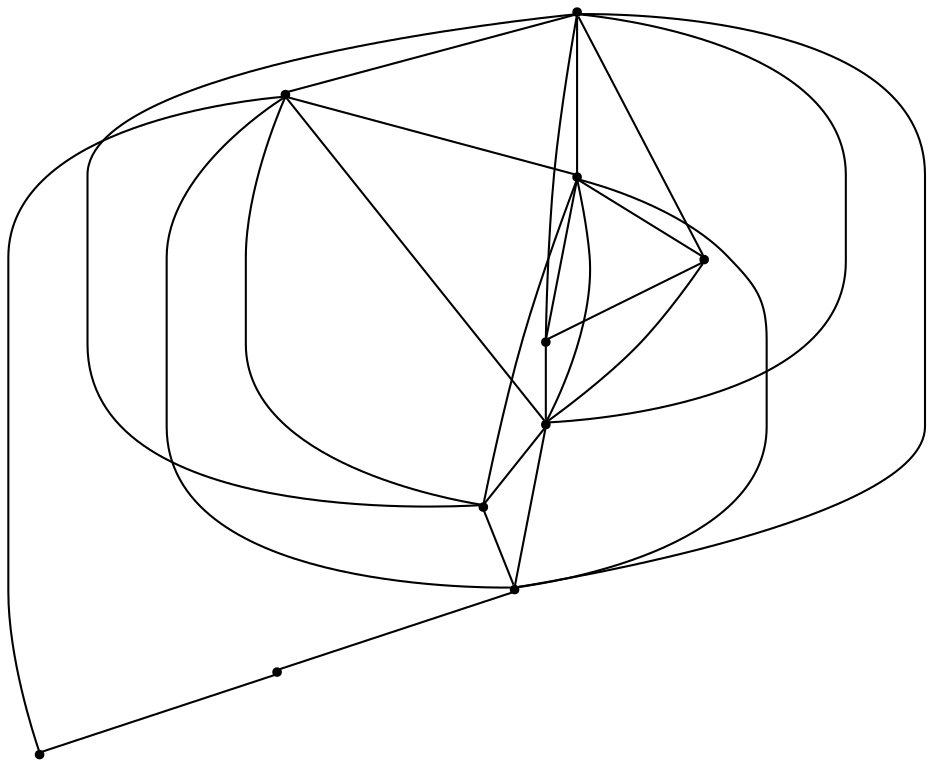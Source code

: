graph {
  node [shape=point,comment="{\"directed\":false,\"doi\":\"10.1007/978-3-319-03841-4_31\",\"figure\":\"10 (1)\"}"]

  v0 [pos="919.7130262943326,793.9589580616993"]
  v1 [pos="672.138705108438,614.1838032818729"]
  v2 [pos="789.0271619411403,614.1838032818728"]
  v3 [pos="883.5911744333547,682.8532327886757"]
  v4 [pos="672.1387051084381,973.7300431651776"]
  v5 [pos="883.5911744333547,905.0606136583747"]
  v6 [pos="789.0271619411403,973.7300431651774"]
  v7 [pos="577.5746926162237,682.8532327886757"]
  v8 [pos="577.5746926162237,905.0606136583747"]
  v9 [pos="541.4570479026524,793.9589580616994"]

  v0 -- v1 [id="-1",pos="919.7130262943326,793.9589580616993 672.138705108438,614.1838032818729 672.138705108438,614.1838032818729 672.138705108438,614.1838032818729"]
  v9 -- v2 [id="-2",pos="541.4570479026524,793.9589580616994 789.0271619411403,614.1838032818728 789.0271619411403,614.1838032818728 789.0271619411403,614.1838032818728"]
  v9 -- v1 [id="-3",pos="541.4570479026524,793.9589580616994 672.138705108438,614.1838032818729 672.138705108438,614.1838032818729 672.138705108438,614.1838032818729"]
  v8 -- v7 [id="-4",pos="577.5746926162237,905.0606136583747 577.5746926162237,682.8532327886757 577.5746926162237,682.8532327886757 577.5746926162237,682.8532327886757"]
  v8 -- v9 [id="-5",pos="577.5746926162237,905.0606136583747 541.4570479026524,793.9589580616994 541.4570479026524,793.9589580616994 541.4570479026524,793.9589580616994"]
  v7 -- v2 [id="-6",pos="577.5746926162237,682.8532327886757 789.0271619411403,614.1838032818728 789.0271619411403,614.1838032818728 789.0271619411403,614.1838032818728"]
  v7 -- v9 [id="-7",pos="577.5746926162237,682.8532327886757 541.4570479026524,793.9589580616994 541.4570479026524,793.9589580616994 541.4570479026524,793.9589580616994"]
  v8 -- v2 [id="-8",pos="577.5746926162237,905.0606136583747 789.0271619411403,614.1838032818728 789.0271619411403,614.1838032818728 789.0271619411403,614.1838032818728"]
  v8 -- v1 [id="-9",pos="577.5746926162237,905.0606136583747 672.138705108438,614.1838032818729 672.138705108438,614.1838032818729 672.138705108438,614.1838032818729"]
  v8 -- v0 [id="-10",pos="577.5746926162237,905.0606136583747 919.7130262943326,793.9589580616993 919.7130262943326,793.9589580616993 919.7130262943326,793.9589580616993"]
  v8 -- v4 [id="-11",pos="577.5746926162237,905.0606136583747 672.1387051084381,973.7300431651776 672.1387051084381,973.7300431651776 672.1387051084381,973.7300431651776"]
  v8 -- v3 [id="-12",pos="577.5746926162237,905.0606136583747 883.5911744333547,682.8532327886757 883.5911744333547,682.8532327886757 883.5911744333547,682.8532327886757"]
  v1 -- v7 [id="-13",pos="672.138705108438,614.1838032818729 577.5746926162237,682.8532327886757 577.5746926162237,682.8532327886757 577.5746926162237,682.8532327886757"]
  v4 -- v0 [id="-14",pos="672.1387051084381,973.7300431651776 919.7130262943326,793.9589580616993 919.7130262943326,793.9589580616993 919.7130262943326,793.9589580616993"]
  v4 -- v5 [id="-15",pos="672.1387051084381,973.7300431651776 883.5911744333547,905.0606136583747 883.5911744333547,905.0606136583747 883.5911744333547,905.0606136583747"]
  v1 -- v3 [id="-16",pos="672.138705108438,614.1838032818729 883.5911744333547,682.8532327886757 883.5911744333547,682.8532327886757 883.5911744333547,682.8532327886757"]
  v1 -- v2 [id="-17",pos="672.138705108438,614.1838032818729 789.0271619411403,614.1838032818728 789.0271619411403,614.1838032818728 789.0271619411403,614.1838032818728"]
  v1 -- v4 [id="-18",pos="672.138705108438,614.1838032818729 672.1387051084381,973.7300431651776 672.1387051084381,973.7300431651776 672.1387051084381,973.7300431651776"]
  v6 -- v0 [id="-19",pos="789.0271619411403,973.7300431651774 919.7130262943326,793.9589580616993 919.7130262943326,793.9589580616993 919.7130262943326,793.9589580616993"]
  v2 -- v3 [id="-20",pos="789.0271619411403,614.1838032818728 883.5911744333547,682.8532327886757 883.5911744333547,682.8532327886757 883.5911744333547,682.8532327886757"]
  v2 -- v4 [id="-21",pos="789.0271619411403,614.1838032818728 672.1387051084381,973.7300431651776 672.1387051084381,973.7300431651776 672.1387051084381,973.7300431651776"]
  v5 -- v6 [id="-22",pos="883.5911744333547,905.0606136583747 789.0271619411403,973.7300431651774 789.0271619411403,973.7300431651774 789.0271619411403,973.7300431651774"]
  v3 -- v4 [id="-23",pos="883.5911744333547,682.8532327886757 672.1387051084381,973.7300431651776 672.1387051084381,973.7300431651776 672.1387051084381,973.7300431651776"]
  v3 -- v0 [id="-24",pos="883.5911744333547,682.8532327886757 919.7130262943326,793.9589580616993 919.7130262943326,793.9589580616993 919.7130262943326,793.9589580616993"]
  v0 -- v2 [id="-25",pos="919.7130262943326,793.9589580616993 789.0271619411403,614.1838032818728 789.0271619411403,614.1838032818728 789.0271619411403,614.1838032818728"]
}